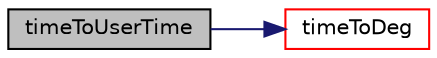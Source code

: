 digraph "timeToUserTime"
{
  bgcolor="transparent";
  edge [fontname="Helvetica",fontsize="10",labelfontname="Helvetica",labelfontsize="10"];
  node [fontname="Helvetica",fontsize="10",shape=record];
  rankdir="LR";
  Node1 [label="timeToUserTime",height=0.2,width=0.4,color="black", fillcolor="grey75", style="filled", fontcolor="black"];
  Node1 -> Node2 [color="midnightblue",fontsize="10",style="solid",fontname="Helvetica"];
  Node2 [label="timeToDeg",height=0.2,width=0.4,color="red",URL="$a00639.html#a4b5918ffc468559cf46ee2eac41bdc98",tooltip="Convert seconds to degrees (for given engine speed in RPM) "];
}
